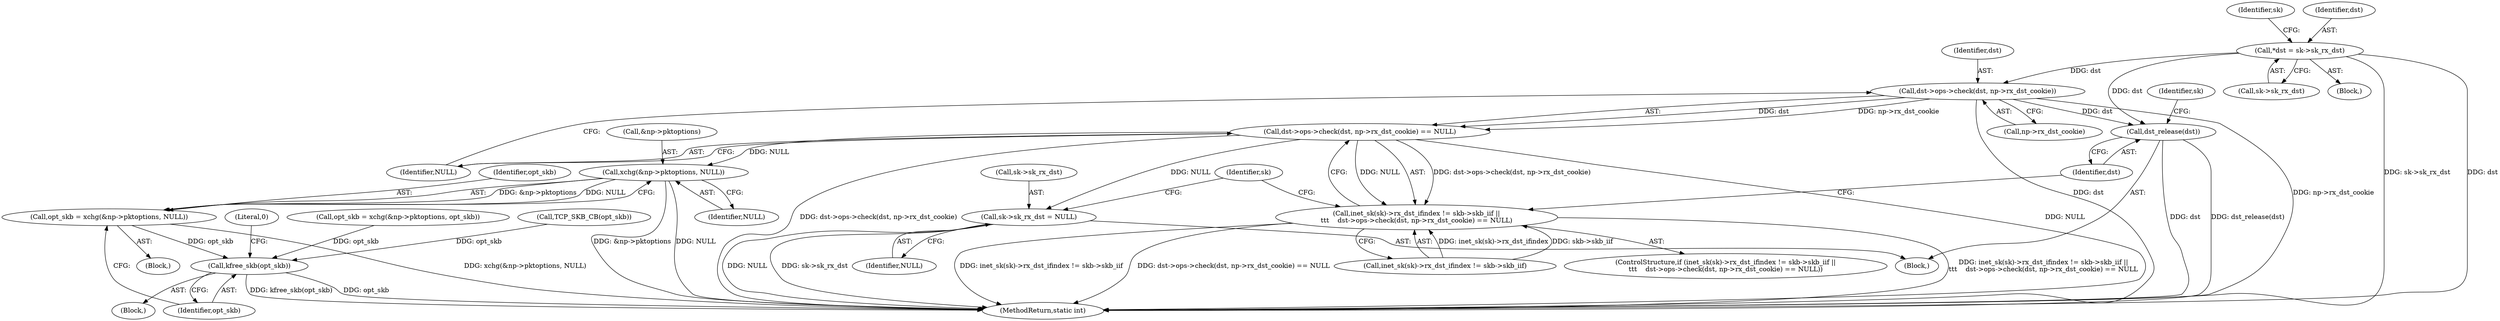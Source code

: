digraph "0_linux_ac6e780070e30e4c35bd395acfe9191e6268bdd3_0@pointer" {
"1000156" [label="(Call,*dst = sk->sk_rx_dst)"];
"1000181" [label="(Call,dst->ops->check(dst, np->rx_dst_cookie))"];
"1000180" [label="(Call,dst->ops->check(dst, np->rx_dst_cookie) == NULL)"];
"1000171" [label="(Call,inet_sk(sk)->rx_dst_ifindex != skb->skb_iif ||\n\t\t\t    dst->ops->check(dst, np->rx_dst_cookie) == NULL)"];
"1000190" [label="(Call,sk->sk_rx_dst = NULL)"];
"1000426" [label="(Call,xchg(&np->pktoptions, NULL))"];
"1000424" [label="(Call,opt_skb = xchg(&np->pktoptions, NULL))"];
"1000432" [label="(Call,kfree_skb(opt_skb))"];
"1000188" [label="(Call,dst_release(dst))"];
"1000432" [label="(Call,kfree_skb(opt_skb))"];
"1000436" [label="(MethodReturn,static int)"];
"1000433" [label="(Identifier,opt_skb)"];
"1000171" [label="(Call,inet_sk(sk)->rx_dst_ifindex != skb->skb_iif ||\n\t\t\t    dst->ops->check(dst, np->rx_dst_cookie) == NULL)"];
"1000421" [label="(Block,)"];
"1000162" [label="(Identifier,sk)"];
"1000435" [label="(Literal,0)"];
"1000156" [label="(Call,*dst = sk->sk_rx_dst)"];
"1000180" [label="(Call,dst->ops->check(dst, np->rx_dst_cookie) == NULL)"];
"1000189" [label="(Identifier,dst)"];
"1000412" [label="(Call,opt_skb = xchg(&np->pktoptions, opt_skb))"];
"1000192" [label="(Identifier,sk)"];
"1000194" [label="(Identifier,NULL)"];
"1000157" [label="(Identifier,dst)"];
"1000425" [label="(Identifier,opt_skb)"];
"1000182" [label="(Identifier,dst)"];
"1000431" [label="(Identifier,NULL)"];
"1000170" [label="(ControlStructure,if (inet_sk(sk)->rx_dst_ifindex != skb->skb_iif ||\n\t\t\t    dst->ops->check(dst, np->rx_dst_cookie) == NULL))"];
"1000186" [label="(Identifier,NULL)"];
"1000190" [label="(Call,sk->sk_rx_dst = NULL)"];
"1000424" [label="(Call,opt_skb = xchg(&np->pktoptions, NULL))"];
"1000191" [label="(Call,sk->sk_rx_dst)"];
"1000188" [label="(Call,dst_release(dst))"];
"1000187" [label="(Block,)"];
"1000183" [label="(Call,np->rx_dst_cookie)"];
"1000426" [label="(Call,xchg(&np->pktoptions, NULL))"];
"1000158" [label="(Call,sk->sk_rx_dst)"];
"1000298" [label="(Call,TCP_SKB_CB(opt_skb))"];
"1000154" [label="(Block,)"];
"1000172" [label="(Call,inet_sk(sk)->rx_dst_ifindex != skb->skb_iif)"];
"1000108" [label="(Block,)"];
"1000427" [label="(Call,&np->pktoptions)"];
"1000196" [label="(Identifier,sk)"];
"1000181" [label="(Call,dst->ops->check(dst, np->rx_dst_cookie))"];
"1000156" -> "1000154"  [label="AST: "];
"1000156" -> "1000158"  [label="CFG: "];
"1000157" -> "1000156"  [label="AST: "];
"1000158" -> "1000156"  [label="AST: "];
"1000162" -> "1000156"  [label="CFG: "];
"1000156" -> "1000436"  [label="DDG: dst"];
"1000156" -> "1000436"  [label="DDG: sk->sk_rx_dst"];
"1000156" -> "1000181"  [label="DDG: dst"];
"1000156" -> "1000188"  [label="DDG: dst"];
"1000181" -> "1000180"  [label="AST: "];
"1000181" -> "1000183"  [label="CFG: "];
"1000182" -> "1000181"  [label="AST: "];
"1000183" -> "1000181"  [label="AST: "];
"1000186" -> "1000181"  [label="CFG: "];
"1000181" -> "1000436"  [label="DDG: dst"];
"1000181" -> "1000436"  [label="DDG: np->rx_dst_cookie"];
"1000181" -> "1000180"  [label="DDG: dst"];
"1000181" -> "1000180"  [label="DDG: np->rx_dst_cookie"];
"1000181" -> "1000188"  [label="DDG: dst"];
"1000180" -> "1000171"  [label="AST: "];
"1000180" -> "1000186"  [label="CFG: "];
"1000186" -> "1000180"  [label="AST: "];
"1000171" -> "1000180"  [label="CFG: "];
"1000180" -> "1000436"  [label="DDG: NULL"];
"1000180" -> "1000436"  [label="DDG: dst->ops->check(dst, np->rx_dst_cookie)"];
"1000180" -> "1000171"  [label="DDG: dst->ops->check(dst, np->rx_dst_cookie)"];
"1000180" -> "1000171"  [label="DDG: NULL"];
"1000180" -> "1000190"  [label="DDG: NULL"];
"1000180" -> "1000426"  [label="DDG: NULL"];
"1000171" -> "1000170"  [label="AST: "];
"1000171" -> "1000172"  [label="CFG: "];
"1000172" -> "1000171"  [label="AST: "];
"1000189" -> "1000171"  [label="CFG: "];
"1000196" -> "1000171"  [label="CFG: "];
"1000171" -> "1000436"  [label="DDG: inet_sk(sk)->rx_dst_ifindex != skb->skb_iif"];
"1000171" -> "1000436"  [label="DDG: dst->ops->check(dst, np->rx_dst_cookie) == NULL"];
"1000171" -> "1000436"  [label="DDG: inet_sk(sk)->rx_dst_ifindex != skb->skb_iif ||\n\t\t\t    dst->ops->check(dst, np->rx_dst_cookie) == NULL"];
"1000172" -> "1000171"  [label="DDG: inet_sk(sk)->rx_dst_ifindex"];
"1000172" -> "1000171"  [label="DDG: skb->skb_iif"];
"1000190" -> "1000187"  [label="AST: "];
"1000190" -> "1000194"  [label="CFG: "];
"1000191" -> "1000190"  [label="AST: "];
"1000194" -> "1000190"  [label="AST: "];
"1000196" -> "1000190"  [label="CFG: "];
"1000190" -> "1000436"  [label="DDG: NULL"];
"1000190" -> "1000436"  [label="DDG: sk->sk_rx_dst"];
"1000426" -> "1000424"  [label="AST: "];
"1000426" -> "1000431"  [label="CFG: "];
"1000427" -> "1000426"  [label="AST: "];
"1000431" -> "1000426"  [label="AST: "];
"1000424" -> "1000426"  [label="CFG: "];
"1000426" -> "1000436"  [label="DDG: &np->pktoptions"];
"1000426" -> "1000436"  [label="DDG: NULL"];
"1000426" -> "1000424"  [label="DDG: &np->pktoptions"];
"1000426" -> "1000424"  [label="DDG: NULL"];
"1000424" -> "1000421"  [label="AST: "];
"1000425" -> "1000424"  [label="AST: "];
"1000433" -> "1000424"  [label="CFG: "];
"1000424" -> "1000436"  [label="DDG: xchg(&np->pktoptions, NULL)"];
"1000424" -> "1000432"  [label="DDG: opt_skb"];
"1000432" -> "1000108"  [label="AST: "];
"1000432" -> "1000433"  [label="CFG: "];
"1000433" -> "1000432"  [label="AST: "];
"1000435" -> "1000432"  [label="CFG: "];
"1000432" -> "1000436"  [label="DDG: kfree_skb(opt_skb)"];
"1000432" -> "1000436"  [label="DDG: opt_skb"];
"1000298" -> "1000432"  [label="DDG: opt_skb"];
"1000412" -> "1000432"  [label="DDG: opt_skb"];
"1000188" -> "1000187"  [label="AST: "];
"1000188" -> "1000189"  [label="CFG: "];
"1000189" -> "1000188"  [label="AST: "];
"1000192" -> "1000188"  [label="CFG: "];
"1000188" -> "1000436"  [label="DDG: dst_release(dst)"];
"1000188" -> "1000436"  [label="DDG: dst"];
}
